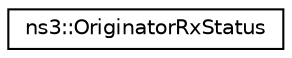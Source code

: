 digraph "Graphical Class Hierarchy"
{
 // LATEX_PDF_SIZE
  edge [fontname="Helvetica",fontsize="10",labelfontname="Helvetica",labelfontsize="10"];
  node [fontname="Helvetica",fontsize="10",shape=record];
  rankdir="LR";
  Node0 [label="ns3::OriginatorRxStatus",height=0.2,width=0.4,color="black", fillcolor="white", style="filled",URL="$classns3_1_1_originator_rx_status.html",tooltip="A class to keep track of the packet originator status."];
}
